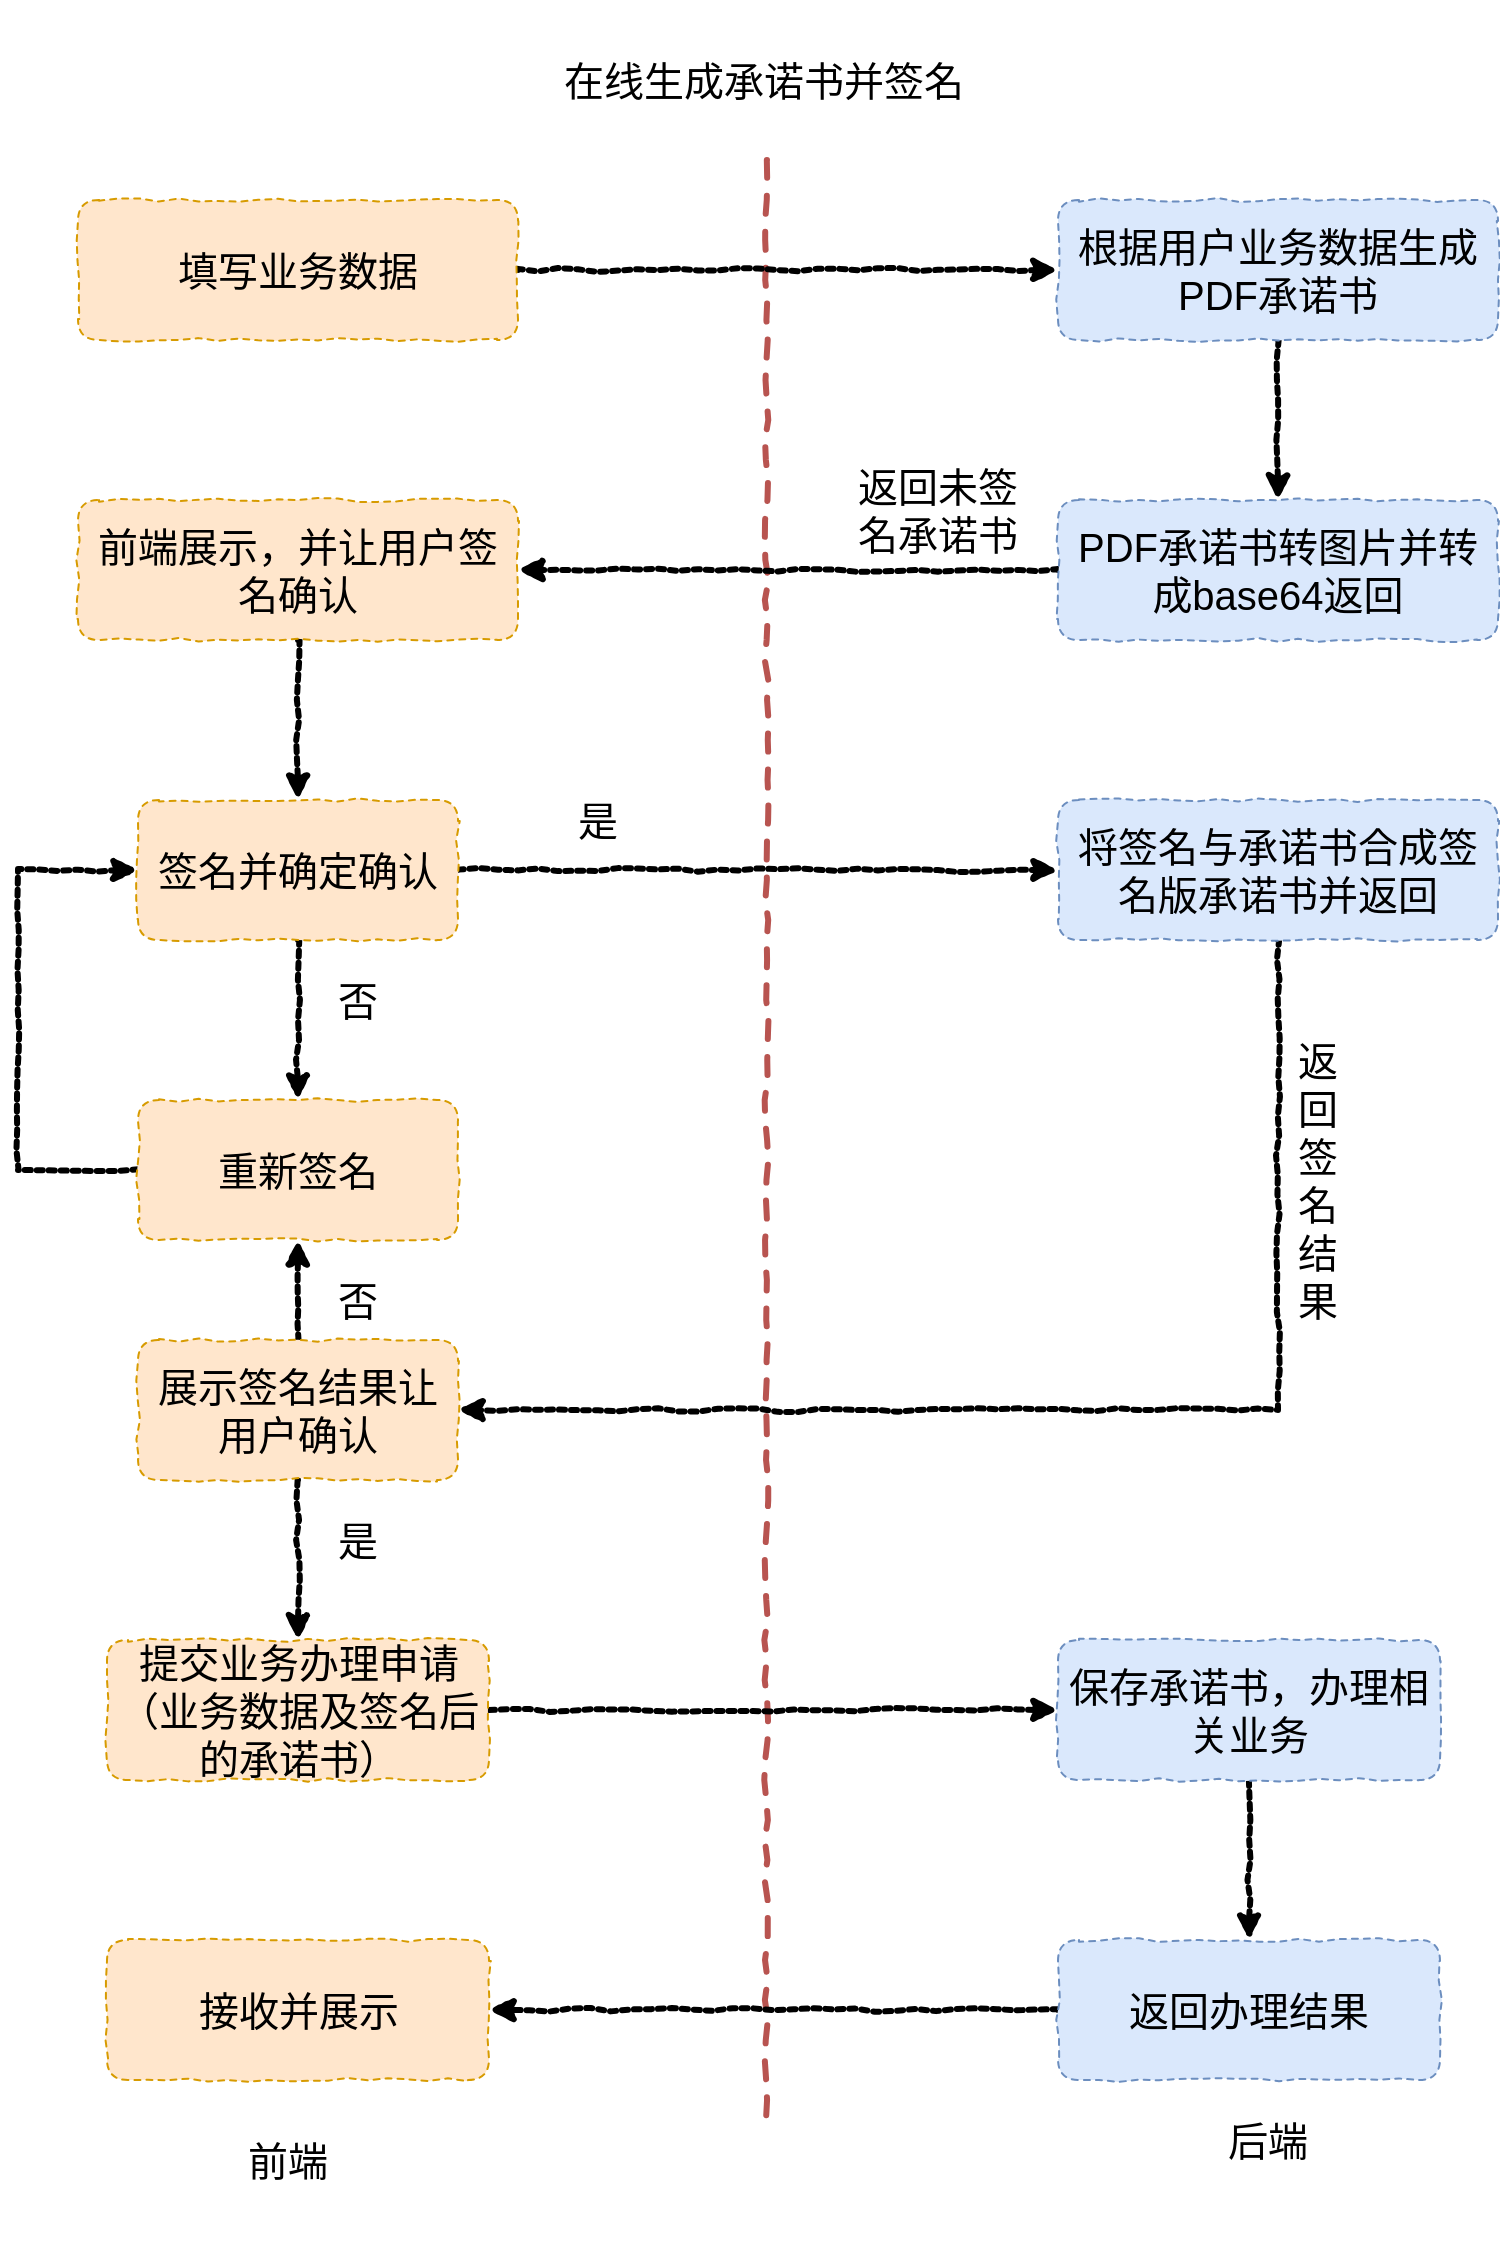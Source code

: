 <mxfile version="12.3.2" type="device" pages="1"><diagram id="7LxdIZEWpXjfM3E23TdG" name="第 1 页"><mxGraphModel dx="1024" dy="592" grid="1" gridSize="10" guides="1" tooltips="1" connect="1" arrows="1" fold="1" page="1" pageScale="1" pageWidth="827" pageHeight="1169" math="0" shadow="0"><root><mxCell id="0"/><mxCell id="1" parent="0"/><mxCell id="y29TOXthQzjTkTgF1QgL-1" value="" style="endArrow=none;html=1;strokeWidth=3;fillColor=#f8cecc;strokeColor=#b85450;dashed=1;comic=1;" edge="1" parent="1"><mxGeometry width="50" height="50" relative="1" as="geometry"><mxPoint x="414.5" y="100" as="sourcePoint"/><mxPoint x="414" y="1080" as="targetPoint"/></mxGeometry></mxCell><mxCell id="y29TOXthQzjTkTgF1QgL-5" style="edgeStyle=orthogonalEdgeStyle;rounded=0;orthogonalLoop=1;jettySize=auto;html=1;entryX=0;entryY=0.5;entryDx=0;entryDy=0;strokeWidth=3;fontSize=20;dashed=1;dashPattern=1 1;comic=1;" edge="1" parent="1" source="y29TOXthQzjTkTgF1QgL-2" target="y29TOXthQzjTkTgF1QgL-3"><mxGeometry relative="1" as="geometry"/></mxCell><mxCell id="y29TOXthQzjTkTgF1QgL-2" value="填写业务数据" style="rounded=1;whiteSpace=wrap;html=1;fillColor=#ffe6cc;strokeColor=#d79b00;dashed=1;fontSize=20;comic=1;" vertex="1" parent="1"><mxGeometry x="70" y="120" width="220" height="70" as="geometry"/></mxCell><mxCell id="y29TOXthQzjTkTgF1QgL-7" value="" style="edgeStyle=orthogonalEdgeStyle;rounded=0;orthogonalLoop=1;jettySize=auto;html=1;dashed=1;dashPattern=1 1;strokeWidth=3;fontSize=20;comic=1;" edge="1" parent="1" source="y29TOXthQzjTkTgF1QgL-3" target="y29TOXthQzjTkTgF1QgL-6"><mxGeometry relative="1" as="geometry"/></mxCell><mxCell id="y29TOXthQzjTkTgF1QgL-3" value="根据用户业务数据生成PDF承诺书" style="rounded=1;whiteSpace=wrap;html=1;fillColor=#dae8fc;strokeColor=#6c8ebf;dashed=1;fontSize=20;comic=1;" vertex="1" parent="1"><mxGeometry x="560" y="120" width="220" height="70" as="geometry"/></mxCell><mxCell id="y29TOXthQzjTkTgF1QgL-11" value="" style="edgeStyle=orthogonalEdgeStyle;rounded=0;orthogonalLoop=1;jettySize=auto;html=1;dashed=1;dashPattern=1 1;strokeWidth=3;fontSize=20;comic=1;" edge="1" parent="1" source="y29TOXthQzjTkTgF1QgL-6" target="y29TOXthQzjTkTgF1QgL-10"><mxGeometry relative="1" as="geometry"/></mxCell><mxCell id="y29TOXthQzjTkTgF1QgL-6" value="PDF承诺书转图片并转成base64返回" style="rounded=1;whiteSpace=wrap;html=1;fillColor=#dae8fc;strokeColor=#6c8ebf;dashed=1;fontSize=20;comic=1;" vertex="1" parent="1"><mxGeometry x="560" y="270" width="220" height="70" as="geometry"/></mxCell><mxCell id="y29TOXthQzjTkTgF1QgL-13" value="" style="edgeStyle=orthogonalEdgeStyle;rounded=0;orthogonalLoop=1;jettySize=auto;html=1;dashed=1;dashPattern=1 1;strokeWidth=3;fontSize=20;comic=1;" edge="1" parent="1" source="y29TOXthQzjTkTgF1QgL-10" target="y29TOXthQzjTkTgF1QgL-12"><mxGeometry relative="1" as="geometry"/></mxCell><mxCell id="y29TOXthQzjTkTgF1QgL-10" value="前端展示，并让用户签名确认" style="rounded=1;whiteSpace=wrap;html=1;fillColor=#ffe6cc;strokeColor=#d79b00;dashed=1;fontSize=20;comic=1;" vertex="1" parent="1"><mxGeometry x="70" y="270" width="220" height="70" as="geometry"/></mxCell><mxCell id="y29TOXthQzjTkTgF1QgL-15" value="" style="edgeStyle=orthogonalEdgeStyle;rounded=0;orthogonalLoop=1;jettySize=auto;html=1;dashed=1;dashPattern=1 1;strokeWidth=3;fontSize=20;comic=1;" edge="1" parent="1" source="y29TOXthQzjTkTgF1QgL-12" target="y29TOXthQzjTkTgF1QgL-14"><mxGeometry relative="1" as="geometry"/></mxCell><mxCell id="y29TOXthQzjTkTgF1QgL-17" value="" style="edgeStyle=orthogonalEdgeStyle;rounded=0;orthogonalLoop=1;jettySize=auto;html=1;dashed=1;dashPattern=1 1;strokeWidth=3;fontSize=20;comic=1;" edge="1" parent="1" source="y29TOXthQzjTkTgF1QgL-12" target="y29TOXthQzjTkTgF1QgL-16"><mxGeometry relative="1" as="geometry"/></mxCell><mxCell id="y29TOXthQzjTkTgF1QgL-12" value="签名并确定确认" style="rounded=1;whiteSpace=wrap;html=1;fillColor=#ffe6cc;strokeColor=#d79b00;dashed=1;fontSize=20;comic=1;" vertex="1" parent="1"><mxGeometry x="100" y="420" width="160" height="70" as="geometry"/></mxCell><mxCell id="y29TOXthQzjTkTgF1QgL-18" style="edgeStyle=orthogonalEdgeStyle;rounded=0;orthogonalLoop=1;jettySize=auto;html=1;entryX=0;entryY=0.5;entryDx=0;entryDy=0;dashed=1;dashPattern=1 1;strokeWidth=3;fontSize=20;comic=1;" edge="1" parent="1" source="y29TOXthQzjTkTgF1QgL-16" target="y29TOXthQzjTkTgF1QgL-12"><mxGeometry relative="1" as="geometry"><Array as="points"><mxPoint x="40" y="605"/><mxPoint x="40" y="455"/></Array></mxGeometry></mxCell><mxCell id="y29TOXthQzjTkTgF1QgL-16" value="重新签名" style="rounded=1;whiteSpace=wrap;html=1;fillColor=#ffe6cc;strokeColor=#d79b00;dashed=1;fontSize=20;comic=1;" vertex="1" parent="1"><mxGeometry x="100" y="570" width="160" height="70" as="geometry"/></mxCell><mxCell id="y29TOXthQzjTkTgF1QgL-23" style="edgeStyle=orthogonalEdgeStyle;rounded=0;orthogonalLoop=1;jettySize=auto;html=1;dashed=1;dashPattern=1 1;strokeWidth=3;fontSize=20;entryX=1;entryY=0.5;entryDx=0;entryDy=0;comic=1;" edge="1" parent="1" source="y29TOXthQzjTkTgF1QgL-14" target="y29TOXthQzjTkTgF1QgL-24"><mxGeometry relative="1" as="geometry"><mxPoint x="260" y="740" as="targetPoint"/><Array as="points"><mxPoint x="670" y="725"/></Array></mxGeometry></mxCell><mxCell id="y29TOXthQzjTkTgF1QgL-14" value="将签名与承诺书合成签名版承诺书并返回" style="rounded=1;whiteSpace=wrap;html=1;fillColor=#dae8fc;strokeColor=#6c8ebf;dashed=1;fontSize=20;comic=1;" vertex="1" parent="1"><mxGeometry x="560" y="420" width="220" height="70" as="geometry"/></mxCell><mxCell id="y29TOXthQzjTkTgF1QgL-19" value="否" style="text;html=1;strokeColor=none;fillColor=none;align=center;verticalAlign=middle;whiteSpace=wrap;rounded=0;dashed=1;fontSize=20;comic=1;" vertex="1" parent="1"><mxGeometry x="190" y="510" width="40" height="20" as="geometry"/></mxCell><mxCell id="y29TOXthQzjTkTgF1QgL-20" value="是" style="text;html=1;strokeColor=none;fillColor=none;align=center;verticalAlign=middle;whiteSpace=wrap;rounded=0;dashed=1;fontSize=20;comic=1;" vertex="1" parent="1"><mxGeometry x="310" y="420" width="40" height="20" as="geometry"/></mxCell><mxCell id="y29TOXthQzjTkTgF1QgL-25" value="" style="edgeStyle=orthogonalEdgeStyle;rounded=0;orthogonalLoop=1;jettySize=auto;html=1;dashed=1;dashPattern=1 1;strokeWidth=3;fontSize=20;comic=1;" edge="1" parent="1" source="y29TOXthQzjTkTgF1QgL-24" target="y29TOXthQzjTkTgF1QgL-16"><mxGeometry relative="1" as="geometry"/></mxCell><mxCell id="y29TOXthQzjTkTgF1QgL-28" value="" style="edgeStyle=orthogonalEdgeStyle;rounded=0;orthogonalLoop=1;jettySize=auto;html=1;dashed=1;dashPattern=1 1;strokeWidth=3;fontSize=20;comic=1;" edge="1" parent="1" source="y29TOXthQzjTkTgF1QgL-24" target="y29TOXthQzjTkTgF1QgL-27"><mxGeometry relative="1" as="geometry"/></mxCell><mxCell id="y29TOXthQzjTkTgF1QgL-24" value="展示签名结果让用户确认" style="rounded=1;whiteSpace=wrap;html=1;fillColor=#ffe6cc;strokeColor=#d79b00;dashed=1;fontSize=20;comic=1;" vertex="1" parent="1"><mxGeometry x="100" y="690" width="160" height="70" as="geometry"/></mxCell><mxCell id="y29TOXthQzjTkTgF1QgL-32" value="" style="edgeStyle=orthogonalEdgeStyle;rounded=0;orthogonalLoop=1;jettySize=auto;html=1;dashed=1;dashPattern=1 1;strokeWidth=3;fontSize=20;comic=1;" edge="1" parent="1" source="y29TOXthQzjTkTgF1QgL-27" target="y29TOXthQzjTkTgF1QgL-31"><mxGeometry relative="1" as="geometry"/></mxCell><mxCell id="y29TOXthQzjTkTgF1QgL-27" value="提交业务办理申请（业务数据及签名后的承诺书）" style="rounded=1;whiteSpace=wrap;html=1;fillColor=#ffe6cc;strokeColor=#d79b00;dashed=1;fontSize=20;comic=1;" vertex="1" parent="1"><mxGeometry x="84.5" y="840" width="191" height="70" as="geometry"/></mxCell><mxCell id="y29TOXthQzjTkTgF1QgL-38" value="" style="edgeStyle=orthogonalEdgeStyle;rounded=0;orthogonalLoop=1;jettySize=auto;html=1;dashed=1;dashPattern=1 1;strokeWidth=3;fontSize=20;comic=1;" edge="1" parent="1" source="y29TOXthQzjTkTgF1QgL-31" target="y29TOXthQzjTkTgF1QgL-37"><mxGeometry relative="1" as="geometry"/></mxCell><mxCell id="y29TOXthQzjTkTgF1QgL-31" value="保存承诺书，办理相关业务" style="rounded=1;whiteSpace=wrap;html=1;fillColor=#dae8fc;strokeColor=#6c8ebf;dashed=1;fontSize=20;comic=1;" vertex="1" parent="1"><mxGeometry x="560" y="840" width="191" height="70" as="geometry"/></mxCell><mxCell id="y29TOXthQzjTkTgF1QgL-40" value="" style="edgeStyle=orthogonalEdgeStyle;rounded=0;orthogonalLoop=1;jettySize=auto;html=1;dashed=1;dashPattern=1 1;strokeWidth=3;fontSize=20;comic=1;" edge="1" parent="1" source="y29TOXthQzjTkTgF1QgL-37" target="y29TOXthQzjTkTgF1QgL-39"><mxGeometry relative="1" as="geometry"/></mxCell><mxCell id="y29TOXthQzjTkTgF1QgL-37" value="返回办理结果" style="rounded=1;whiteSpace=wrap;html=1;fillColor=#dae8fc;strokeColor=#6c8ebf;dashed=1;fontSize=20;comic=1;" vertex="1" parent="1"><mxGeometry x="560" y="990" width="191" height="70" as="geometry"/></mxCell><mxCell id="y29TOXthQzjTkTgF1QgL-39" value="接收并展示" style="rounded=1;whiteSpace=wrap;html=1;fillColor=#ffe6cc;strokeColor=#d79b00;dashed=1;fontSize=20;comic=1;" vertex="1" parent="1"><mxGeometry x="84.5" y="990" width="191" height="70" as="geometry"/></mxCell><mxCell id="y29TOXthQzjTkTgF1QgL-26" value="否" style="text;html=1;strokeColor=none;fillColor=none;align=center;verticalAlign=middle;whiteSpace=wrap;rounded=0;dashed=1;fontSize=20;comic=1;" vertex="1" parent="1"><mxGeometry x="190" y="660" width="40" height="20" as="geometry"/></mxCell><mxCell id="y29TOXthQzjTkTgF1QgL-29" value="是" style="text;html=1;strokeColor=none;fillColor=none;align=center;verticalAlign=middle;whiteSpace=wrap;rounded=0;dashed=1;fontSize=20;comic=1;" vertex="1" parent="1"><mxGeometry x="190" y="780" width="40" height="20" as="geometry"/></mxCell><mxCell id="y29TOXthQzjTkTgF1QgL-33" value="返回签名结果" style="text;html=1;strokeColor=none;fillColor=none;align=center;verticalAlign=middle;whiteSpace=wrap;rounded=0;dashed=1;fontSize=20;comic=1;" vertex="1" parent="1"><mxGeometry x="670" y="530" width="40" height="160" as="geometry"/></mxCell><mxCell id="y29TOXthQzjTkTgF1QgL-34" value="返回未签名承诺书" style="text;html=1;strokeColor=none;fillColor=none;align=center;verticalAlign=middle;whiteSpace=wrap;rounded=0;dashed=1;fontSize=20;comic=1;" vertex="1" parent="1"><mxGeometry x="450" y="240" width="100" height="70" as="geometry"/></mxCell><mxCell id="y29TOXthQzjTkTgF1QgL-35" value="前端" style="text;html=1;strokeColor=none;fillColor=none;align=center;verticalAlign=middle;whiteSpace=wrap;rounded=0;dashed=1;fontSize=20;comic=1;" vertex="1" parent="1"><mxGeometry x="120" y="1060" width="110" height="80" as="geometry"/></mxCell><mxCell id="y29TOXthQzjTkTgF1QgL-36" value="后端" style="text;html=1;strokeColor=none;fillColor=none;align=center;verticalAlign=middle;whiteSpace=wrap;rounded=0;dashed=1;fontSize=20;comic=1;" vertex="1" parent="1"><mxGeometry x="610" y="1050" width="110" height="80" as="geometry"/></mxCell><mxCell id="y29TOXthQzjTkTgF1QgL-41" value="在线生成承诺书并签名" style="text;html=1;strokeColor=none;fillColor=none;align=center;verticalAlign=middle;whiteSpace=wrap;rounded=0;dashed=1;fontSize=20;comic=1;" vertex="1" parent="1"><mxGeometry x="282" y="20" width="262" height="80" as="geometry"/></mxCell></root></mxGraphModel></diagram></mxfile>